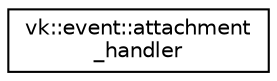 digraph "Graphical Class Hierarchy"
{
 // LATEX_PDF_SIZE
  edge [fontname="Helvetica",fontsize="10",labelfontname="Helvetica",labelfontsize="10"];
  node [fontname="Helvetica",fontsize="10",shape=record];
  rankdir="LR";
  Node0 [label="vk::event::attachment\l_handler",height=0.2,width=0.4,color="black", fillcolor="white", style="filled",URL="$classvk_1_1event_1_1attachment__handler.html",tooltip=" "];
}
